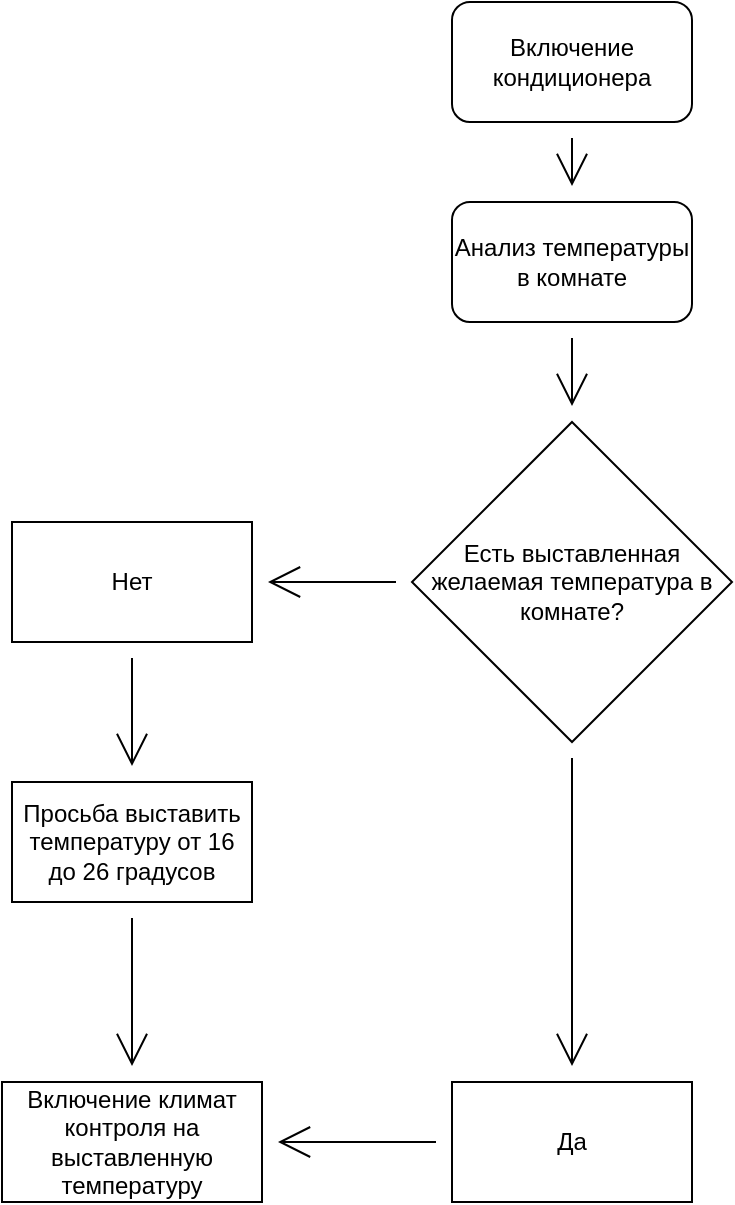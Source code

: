 <mxfile version="15.3.4" type="github">
  <diagram id="MO2Bvyn2_-JSokNNpkE6" name="Page-1">
    <mxGraphModel dx="1483" dy="827" grid="1" gridSize="10" guides="1" tooltips="1" connect="1" arrows="1" fold="1" page="1" pageScale="1" pageWidth="3000" pageHeight="3000" math="0" shadow="0">
      <root>
        <mxCell id="0" />
        <mxCell id="1" parent="0" />
        <mxCell id="xLc4NqqJEeSbFSuvH_Aq-7" value="" style="edgeStyle=none;curved=1;rounded=0;orthogonalLoop=1;jettySize=auto;html=1;endArrow=open;startSize=14;endSize=14;sourcePerimeterSpacing=8;targetPerimeterSpacing=8;" edge="1" parent="1" source="xLc4NqqJEeSbFSuvH_Aq-1" target="xLc4NqqJEeSbFSuvH_Aq-2">
          <mxGeometry relative="1" as="geometry" />
        </mxCell>
        <mxCell id="xLc4NqqJEeSbFSuvH_Aq-1" value="Включение кондиционера" style="rounded=1;whiteSpace=wrap;html=1;hachureGap=4;pointerEvents=0;" vertex="1" parent="1">
          <mxGeometry x="370" y="60" width="120" height="60" as="geometry" />
        </mxCell>
        <mxCell id="xLc4NqqJEeSbFSuvH_Aq-8" value="" style="edgeStyle=none;curved=1;rounded=0;orthogonalLoop=1;jettySize=auto;html=1;endArrow=open;startSize=14;endSize=14;sourcePerimeterSpacing=8;targetPerimeterSpacing=8;" edge="1" parent="1" source="xLc4NqqJEeSbFSuvH_Aq-2" target="xLc4NqqJEeSbFSuvH_Aq-4">
          <mxGeometry relative="1" as="geometry" />
        </mxCell>
        <mxCell id="xLc4NqqJEeSbFSuvH_Aq-2" value="Анализ температуры в комнате" style="rounded=1;whiteSpace=wrap;html=1;hachureGap=4;pointerEvents=0;" vertex="1" parent="1">
          <mxGeometry x="370" y="160" width="120" height="60" as="geometry" />
        </mxCell>
        <mxCell id="xLc4NqqJEeSbFSuvH_Aq-9" value="" style="edgeStyle=none;curved=1;rounded=0;orthogonalLoop=1;jettySize=auto;html=1;endArrow=open;startSize=14;endSize=14;sourcePerimeterSpacing=8;targetPerimeterSpacing=8;" edge="1" parent="1" source="xLc4NqqJEeSbFSuvH_Aq-4" target="xLc4NqqJEeSbFSuvH_Aq-5">
          <mxGeometry relative="1" as="geometry" />
        </mxCell>
        <mxCell id="xLc4NqqJEeSbFSuvH_Aq-10" value="" style="edgeStyle=none;curved=1;rounded=0;orthogonalLoop=1;jettySize=auto;html=1;endArrow=open;startSize=14;endSize=14;sourcePerimeterSpacing=8;targetPerimeterSpacing=8;" edge="1" parent="1" source="xLc4NqqJEeSbFSuvH_Aq-4" target="xLc4NqqJEeSbFSuvH_Aq-6">
          <mxGeometry relative="1" as="geometry" />
        </mxCell>
        <mxCell id="xLc4NqqJEeSbFSuvH_Aq-4" value="Есть выставленная желаемая температура в комнате?" style="rhombus;whiteSpace=wrap;html=1;hachureGap=4;pointerEvents=0;" vertex="1" parent="1">
          <mxGeometry x="350" y="270" width="160" height="160" as="geometry" />
        </mxCell>
        <mxCell id="xLc4NqqJEeSbFSuvH_Aq-12" value="" style="edgeStyle=none;curved=1;rounded=0;orthogonalLoop=1;jettySize=auto;html=1;endArrow=open;startSize=14;endSize=14;sourcePerimeterSpacing=8;targetPerimeterSpacing=8;" edge="1" parent="1" source="xLc4NqqJEeSbFSuvH_Aq-5" target="xLc4NqqJEeSbFSuvH_Aq-11">
          <mxGeometry relative="1" as="geometry" />
        </mxCell>
        <mxCell id="xLc4NqqJEeSbFSuvH_Aq-5" value="Нет" style="rounded=0;whiteSpace=wrap;html=1;hachureGap=4;pointerEvents=0;" vertex="1" parent="1">
          <mxGeometry x="150" y="320" width="120" height="60" as="geometry" />
        </mxCell>
        <mxCell id="xLc4NqqJEeSbFSuvH_Aq-15" value="" style="edgeStyle=none;curved=1;rounded=0;orthogonalLoop=1;jettySize=auto;html=1;endArrow=open;startSize=14;endSize=14;sourcePerimeterSpacing=8;targetPerimeterSpacing=8;" edge="1" parent="1" source="xLc4NqqJEeSbFSuvH_Aq-6" target="xLc4NqqJEeSbFSuvH_Aq-13">
          <mxGeometry relative="1" as="geometry" />
        </mxCell>
        <mxCell id="xLc4NqqJEeSbFSuvH_Aq-6" value="Да" style="rounded=0;whiteSpace=wrap;html=1;hachureGap=4;pointerEvents=0;" vertex="1" parent="1">
          <mxGeometry x="370" y="600" width="120" height="60" as="geometry" />
        </mxCell>
        <mxCell id="xLc4NqqJEeSbFSuvH_Aq-14" value="" style="edgeStyle=none;curved=1;rounded=0;orthogonalLoop=1;jettySize=auto;html=1;endArrow=open;startSize=14;endSize=14;sourcePerimeterSpacing=8;targetPerimeterSpacing=8;" edge="1" parent="1" source="xLc4NqqJEeSbFSuvH_Aq-11" target="xLc4NqqJEeSbFSuvH_Aq-13">
          <mxGeometry relative="1" as="geometry" />
        </mxCell>
        <mxCell id="xLc4NqqJEeSbFSuvH_Aq-11" value="Просьба выставить температуру от 16 до 26 градусов" style="rounded=0;whiteSpace=wrap;html=1;hachureGap=4;pointerEvents=0;" vertex="1" parent="1">
          <mxGeometry x="150" y="450" width="120" height="60" as="geometry" />
        </mxCell>
        <mxCell id="xLc4NqqJEeSbFSuvH_Aq-13" value="Включение климат контроля на выставленную температуру" style="rounded=0;whiteSpace=wrap;html=1;hachureGap=4;pointerEvents=0;" vertex="1" parent="1">
          <mxGeometry x="145" y="600" width="130" height="60" as="geometry" />
        </mxCell>
      </root>
    </mxGraphModel>
  </diagram>
</mxfile>
